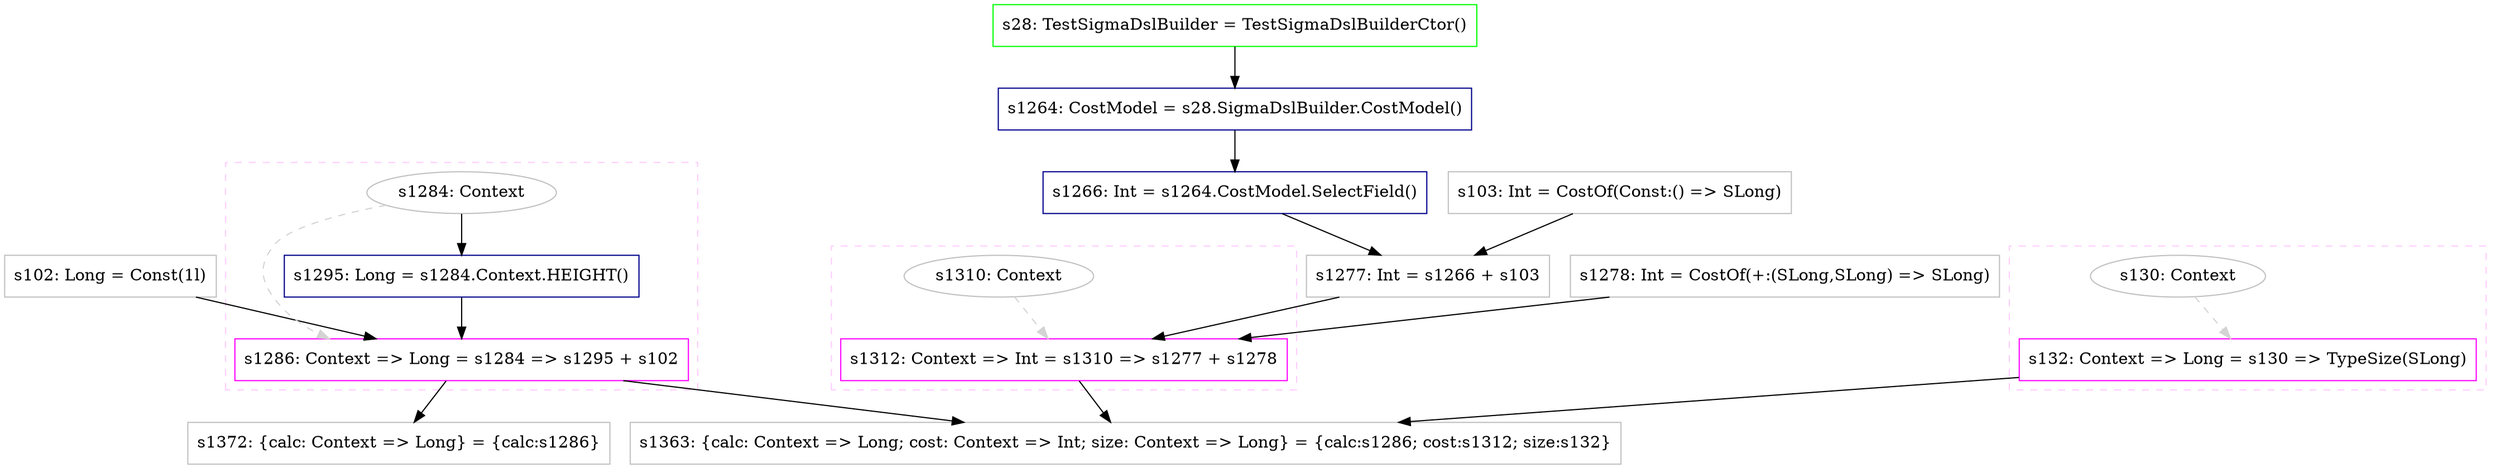 digraph "height1" {
concentrate=true
node [style=filled, fillcolor=orangered]

"s102" [
label="s102: Long = Const(1l)"
shape=box, color=gray, tooltip="s102:Long", style=filled, fillcolor=white
]
subgraph cluster_s1286 {
style=dashed; color="#FFCCFF"
"s1284" [
label="s1284: Context"
shape=oval, color=gray, tooltip="s1284:Context", style=filled, fillcolor=white
]
"s1286" [
label="s1286: Context => Long = s1284 => s1295 + s102"
shape=box, color=magenta, tooltip="s1286:Context => Long", style=filled, fillcolor=white
]
{rank=source; s1284}
"s1295" [
label="s1295: Long = s1284.Context.HEIGHT()"
shape=box, color=darkblue, tooltip="s1295:Long", style=filled, fillcolor=white
]
{rank=sink; s1286}
}
"s28" [
label="s28: TestSigmaDslBuilder = TestSigmaDslBuilderCtor()"
shape=box, color=green, tooltip="s28:TestSigmaDslBuilder", style=filled, fillcolor=white
]
"s1264" [
label="s1264: CostModel = s28.SigmaDslBuilder.CostModel()"
shape=box, color=darkblue, tooltip="s1264:CostModel", style=filled, fillcolor=white
]
"s1266" [
label="s1266: Int = s1264.CostModel.SelectField()"
shape=box, color=darkblue, tooltip="s1266:Int", style=filled, fillcolor=white
]
"s103" [
label="s103: Int = CostOf(Const:() => SLong)"
shape=box, color=gray, tooltip="s103:Int", style=filled, fillcolor=white
]
"s1277" [
label="s1277: Int = s1266 + s103"
shape=box, color=gray, tooltip="s1277:Int", style=filled, fillcolor=white
]
"s1278" [
label="s1278: Int = CostOf(+:(SLong,SLong) => SLong)"
shape=box, color=gray, tooltip="s1278:Int", style=filled, fillcolor=white
]
subgraph cluster_s1312 {
style=dashed; color="#FFCCFF"
"s1310" [
label="s1310: Context"
shape=oval, color=gray, tooltip="s1310:Context", style=filled, fillcolor=white
]
"s1312" [
label="s1312: Context => Int = s1310 => s1277 + s1278"
shape=box, color=magenta, tooltip="s1312:Context => Int", style=filled, fillcolor=white
]
{rank=source; s1310}
{rank=sink; s1312}
}
subgraph cluster_s132 {
style=dashed; color="#FFCCFF"
"s130" [
label="s130: Context"
shape=oval, color=gray, tooltip="s130:Context", style=filled, fillcolor=white
]
"s132" [
label="s132: Context => Long = s130 => TypeSize(SLong)"
shape=box, color=magenta, tooltip="s132:Context => Long", style=filled, fillcolor=white
]
{rank=source; s130}
{rank=sink; s132}
}
"s1363" [
label="s1363: {calc: Context => Long; cost: Context => Int; size: Context => Long} = {calc:s1286; cost:s1312; size:s132}"
shape=box, color=gray, tooltip="s1363:{calc: Context => Long; cost: Context => Int; size: Context => Long}", style=filled, fillcolor=white
]
"s1372" [
label="s1372: {calc: Context => Long} = {calc:s1286}"
shape=box, color=gray, tooltip="s1372:{calc: Context => Long}", style=filled, fillcolor=white
]
"s1284" -> "s1295" [style=solid]
"s28" -> "s1264" [style=solid]
"s130" -> "s132" [style=dashed, color=lightgray, weight=0]
"s1264" -> "s1266" [style=solid]
"s1284" -> "s1286" [style=dashed, color=lightgray, weight=0]
"s1295" -> "s1286" [style=solid]
"s102" -> "s1286" [style=solid]
"s1310" -> "s1312" [style=dashed, color=lightgray, weight=0]
"s1277" -> "s1312" [style=solid]
"s1278" -> "s1312" [style=solid]
"s1266" -> "s1277" [style=solid]
"s103" -> "s1277" [style=solid]
"s1286" -> "s1372" [style=solid]
"s1286" -> "s1363" [style=solid]
"s1312" -> "s1363" [style=solid]
"s132" -> "s1363" [style=solid]
}
